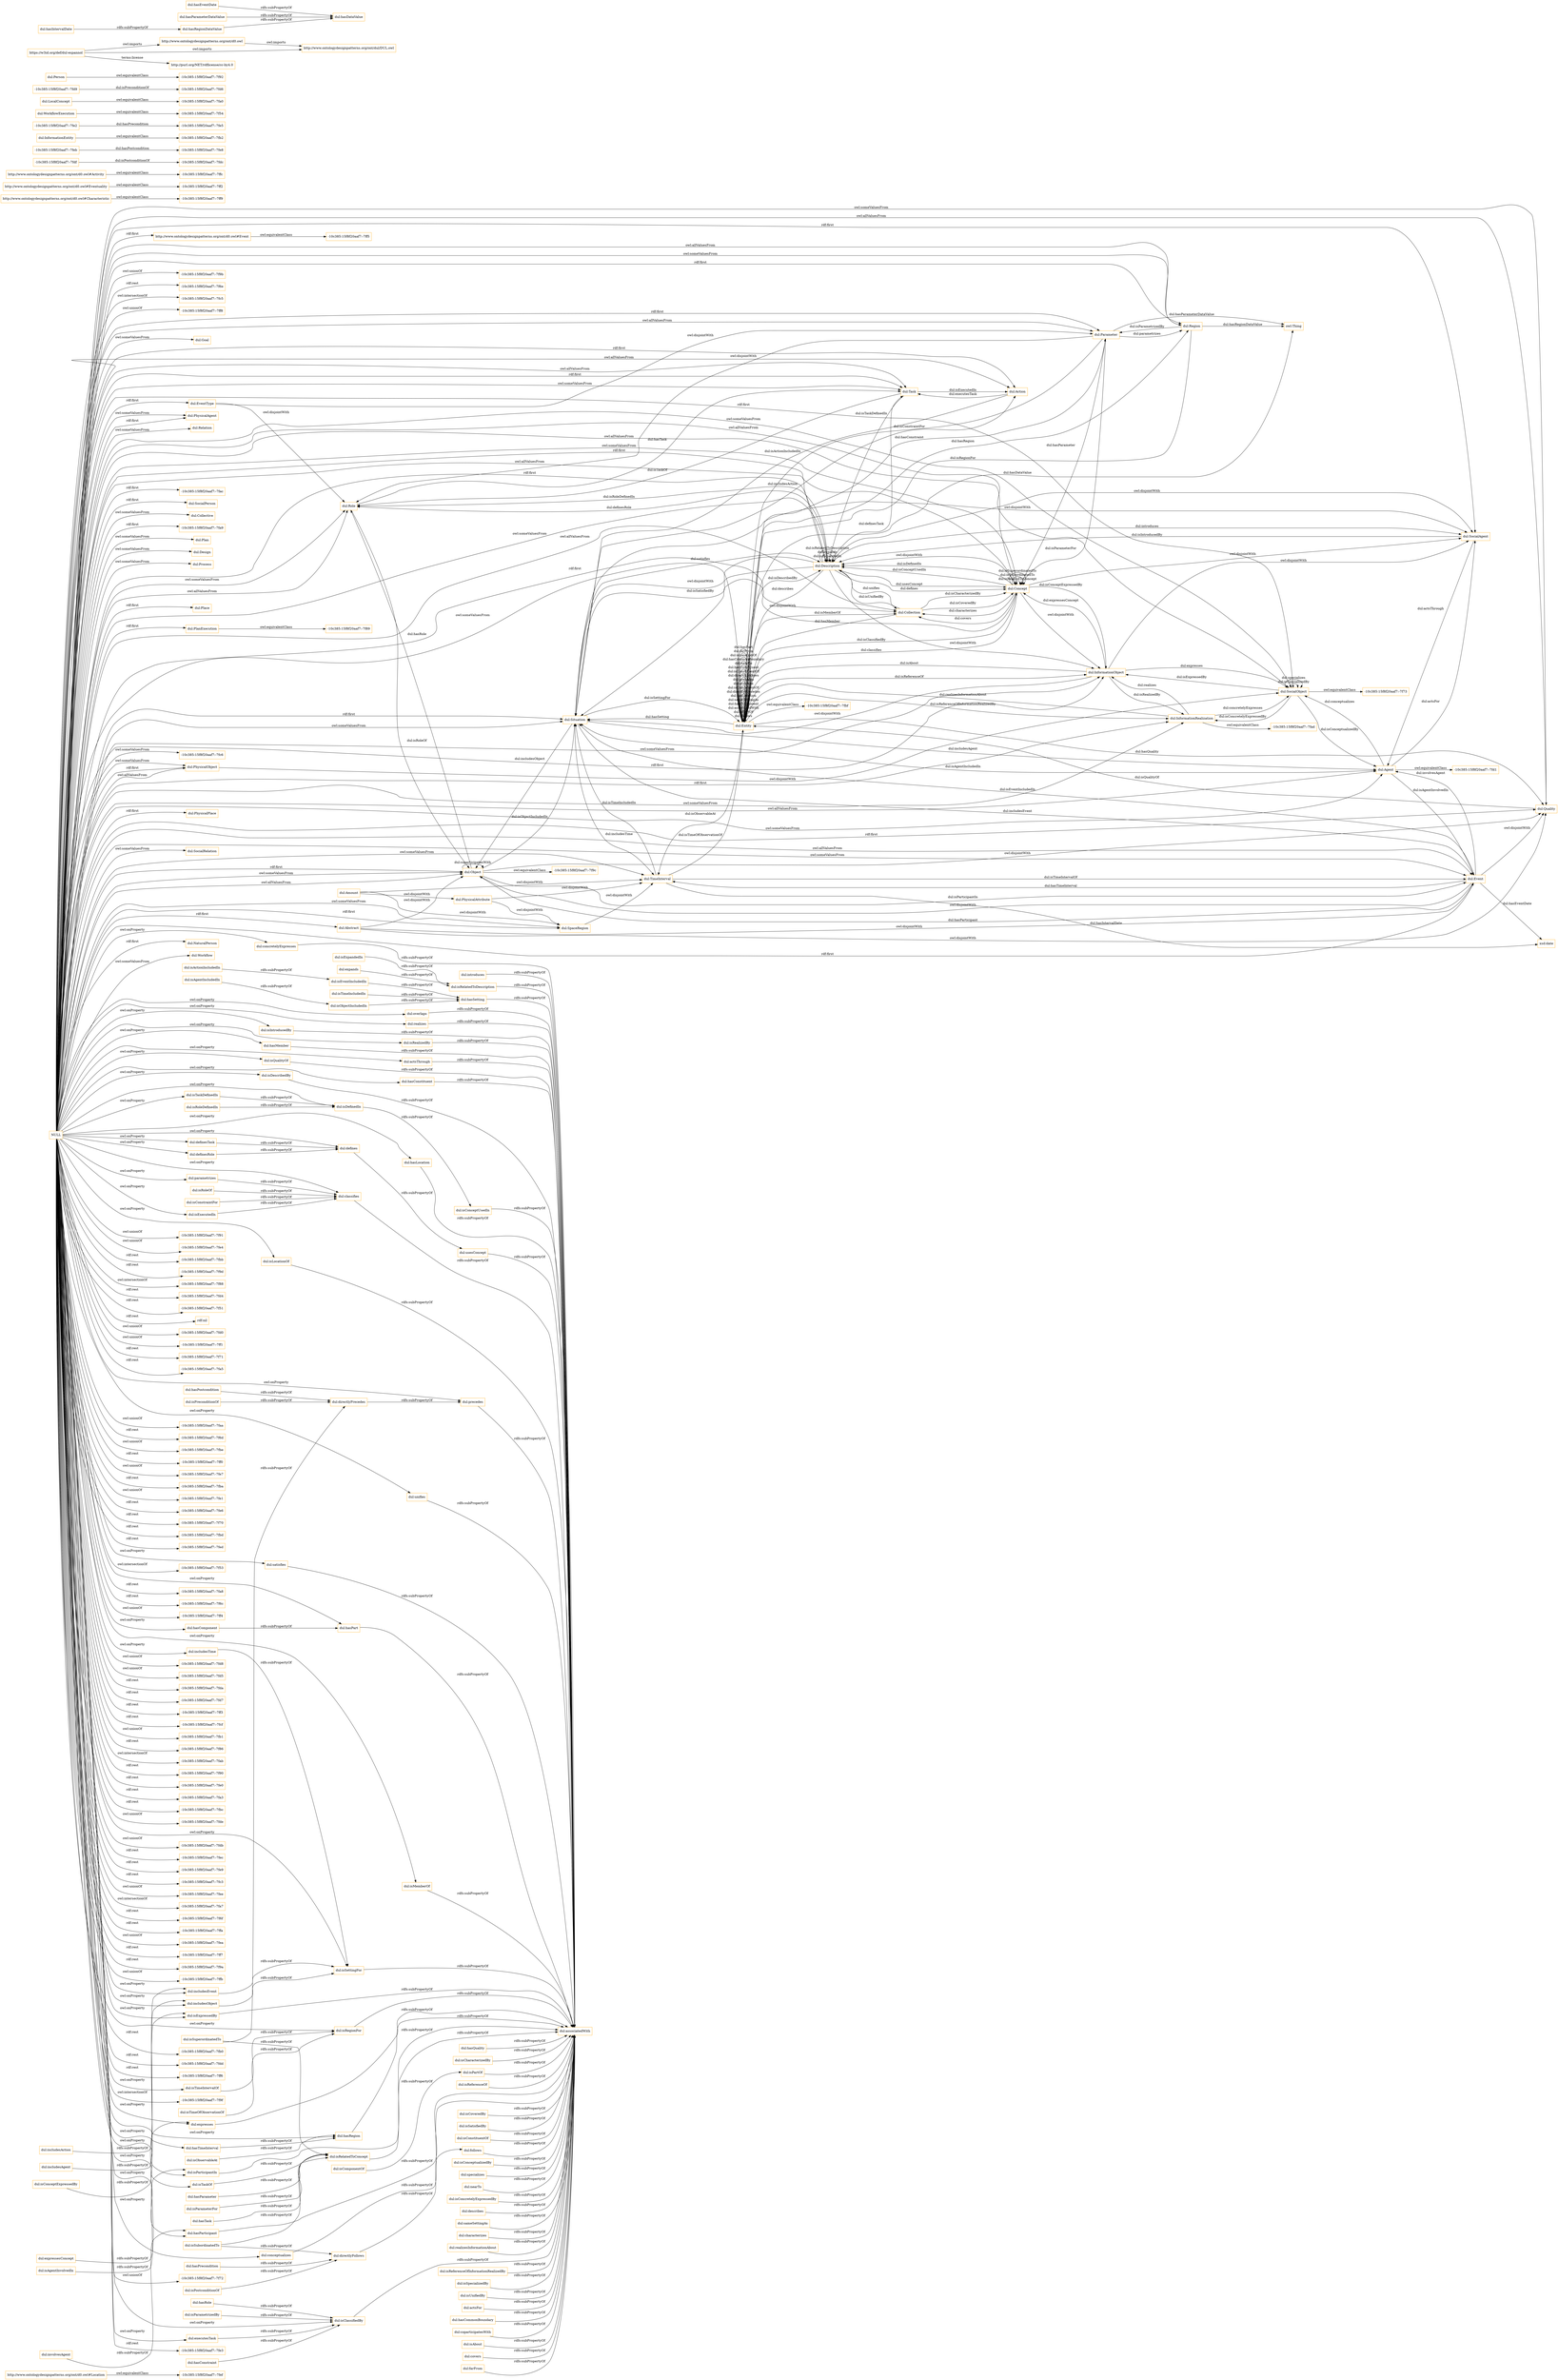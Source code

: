 digraph ar2dtool_diagram { 
rankdir=LR;
size="1501"
node [shape = rectangle, color="orange"]; "http://www.ontologydesignpatterns.org/ont/d0.owl#Location" "-10c385:15f8f20aaf7:-7ff5" "-10c385:15f8f20aaf7:-7ff9" "-10c385:15f8f20aaf7:-7ff2" "-10c385:15f8f20aaf7:-7ffc" "http://www.ontologydesignpatterns.org/ont/d0.owl#Activity" "http://www.ontologydesignpatterns.org/ont/d0.owl#Eventuality" "http://www.ontologydesignpatterns.org/ont/d0.owl#Characteristic" "http://www.ontologydesignpatterns.org/ont/d0.owl#Event" "-10c385:15f8f20aaf7:-7fef" "dul:Goal" "-10c385:15f8f20aaf7:-7fdf" "dul:EventType" "dul:Object" "-10c385:15f8f20aaf7:-7f89" "dul:Description" "dul:PhysicalAgent" "dul:Relation" "dul:Role" "dul:Entity" "-10c385:15f8f20aaf7:-7fdc" "dul:Situation" "-10c385:15f8f20aaf7:-7f73" "-10c385:15f8f20aaf7:-7feb" "-10c385:15f8f20aaf7:-7fb2" "dul:Abstract" "-10c385:15f8f20aaf7:-7fac" "dul:SocialPerson" "dul:Collective" "-10c385:15f8f20aaf7:-7fe2" "dul:Amount" "-10c385:15f8f20aaf7:-7fa9" "-10c385:15f8f20aaf7:-7fbf" "dul:Plan" "-10c385:15f8f20aaf7:-7f54" "-10c385:15f8f20aaf7:-7fa0" "dul:Design" "-10c385:15f8f20aaf7:-7fe8" "-10c385:15f8f20aaf7:-7fd9" "dul:Process" "dul:Task" "dul:Place" "dul:Quality" "dul:Action" "dul:SocialAgent" "dul:PlanExecution" "-10c385:15f8f20aaf7:-7fad" "dul:Agent" "-10c385:15f8f20aaf7:-7fc6" "dul:Parameter" "dul:WorkflowExecution" "dul:SocialObject" "dul:PhysicalPlace" "dul:Concept" "dul:SocialRelation" "dul:Event" "dul:TimeInterval" "dul:Person" "dul:SpaceRegion" "dul:PhysicalObject" "-10c385:15f8f20aaf7:-7fe5" "-10c385:15f8f20aaf7:-7f92" "owl:Thing" "dul:InformationRealization" "dul:PhysicalAttribute" "dul:NaturalPerson" "-10c385:15f8f20aaf7:-7fd6" "dul:Workflow" "dul:InformationObject" "dul:Collection" "dul:Region" "dul:InformationEntity" "-10c385:15f8f20aaf7:-7fd1" "dul:LocalConcept" "-10c385:15f8f20aaf7:-7f9c" ; /*classes style*/
	"dul:isRelatedToConcept" -> "dul:associatedWith" [ label = "rdfs:subPropertyOf" ];
	"dul:concretelyExpresses" -> "dul:associatedWith" [ label = "rdfs:subPropertyOf" ];
	"dul:hasRegion" -> "dul:associatedWith" [ label = "rdfs:subPropertyOf" ];
	"dul:includesEvent" -> "dul:isSettingFor" [ label = "rdfs:subPropertyOf" ];
	"dul:overlaps" -> "dul:associatedWith" [ label = "rdfs:subPropertyOf" ];
	"dul:isConstraintFor" -> "dul:classifies" [ label = "rdfs:subPropertyOf" ];
	"dul:isRegionFor" -> "dul:associatedWith" [ label = "rdfs:subPropertyOf" ];
	"dul:isCoveredBy" -> "dul:associatedWith" [ label = "rdfs:subPropertyOf" ];
	"dul:PhysicalAttribute" -> "dul:TimeInterval" [ label = "owl:disjointWith" ];
	"dul:PhysicalAttribute" -> "dul:SpaceRegion" [ label = "owl:disjointWith" ];
	"dul:hasConstraint" -> "dul:isClassifiedBy" [ label = "rdfs:subPropertyOf" ];
	"dul:isSettingFor" -> "dul:associatedWith" [ label = "rdfs:subPropertyOf" ];
	"dul:isSatisfiedBy" -> "dul:associatedWith" [ label = "rdfs:subPropertyOf" ];
	"dul:isIntroducedBy" -> "dul:associatedWith" [ label = "rdfs:subPropertyOf" ];
	"dul:Description" -> "dul:SocialAgent" [ label = "owl:disjointWith" ];
	"dul:Description" -> "dul:Situation" [ label = "owl:disjointWith" ];
	"dul:Description" -> "dul:InformationObject" [ label = "owl:disjointWith" ];
	"dul:Concept" -> "dul:InformationObject" [ label = "owl:disjointWith" ];
	"dul:Concept" -> "dul:Description" [ label = "owl:disjointWith" ];
	"dul:Concept" -> "dul:Situation" [ label = "owl:disjointWith" ];
	"dul:Concept" -> "dul:SocialAgent" [ label = "owl:disjointWith" ];
	"dul:Object" -> "dul:Quality" [ label = "owl:disjointWith" ];
	"dul:Object" -> "-10c385:15f8f20aaf7:-7f9c" [ label = "owl:equivalentClass" ];
	"dul:isConceptExpressedBy" -> "dul:isExpressedBy" [ label = "rdfs:subPropertyOf" ];
	"dul:isParameterFor" -> "dul:isRelatedToConcept" [ label = "rdfs:subPropertyOf" ];
	"dul:isRealizedBy" -> "dul:associatedWith" [ label = "rdfs:subPropertyOf" ];
	"dul:isRoleOf" -> "dul:classifies" [ label = "rdfs:subPropertyOf" ];
	"http://www.ontologydesignpatterns.org/ont/d0.owl" -> "http://www.ontologydesignpatterns.org/ont/dul/DUL.owl" [ label = "owl:imports" ];
	"dul:hasMember" -> "dul:associatedWith" [ label = "rdfs:subPropertyOf" ];
	"dul:expresses" -> "dul:associatedWith" [ label = "rdfs:subPropertyOf" ];
	"dul:includesAction" -> "dul:includesEvent" [ label = "rdfs:subPropertyOf" ];
	"dul:isRoleDefinedIn" -> "dul:isDefinedIn" [ label = "rdfs:subPropertyOf" ];
	"dul:isActionIncludedIn" -> "dul:isEventIncludedIn" [ label = "rdfs:subPropertyOf" ];
	"dul:InformationObject" -> "dul:SocialAgent" [ label = "owl:disjointWith" ];
	"dul:InformationObject" -> "dul:Situation" [ label = "owl:disjointWith" ];
	"dul:hasPostcondition" -> "dul:directlyPrecedes" [ label = "rdfs:subPropertyOf" ];
	"dul:WorkflowExecution" -> "-10c385:15f8f20aaf7:-7f54" [ label = "owl:equivalentClass" ];
	"dul:isConstituentOf" -> "dul:associatedWith" [ label = "rdfs:subPropertyOf" ];
	"dul:SocialObject" -> "-10c385:15f8f20aaf7:-7f73" [ label = "owl:equivalentClass" ];
	"dul:actsThrough" -> "dul:associatedWith" [ label = "rdfs:subPropertyOf" ];
	"http://www.ontologydesignpatterns.org/ont/d0.owl#Event" -> "-10c385:15f8f20aaf7:-7ff5" [ label = "owl:equivalentClass" ];
	"dul:isEventIncludedIn" -> "dul:hasSetting" [ label = "rdfs:subPropertyOf" ];
	"dul:Parameter" -> "dul:Role" [ label = "owl:disjointWith" ];
	"dul:InformationRealization" -> "-10c385:15f8f20aaf7:-7fad" [ label = "owl:equivalentClass" ];
	"dul:isConceptualizedBy" -> "dul:associatedWith" [ label = "rdfs:subPropertyOf" ];
	"dul:precedes" -> "dul:associatedWith" [ label = "rdfs:subPropertyOf" ];
	"dul:isPreconditionOf" -> "dul:directlyPrecedes" [ label = "rdfs:subPropertyOf" ];
	"dul:specializes" -> "dul:associatedWith" [ label = "rdfs:subPropertyOf" ];
	"dul:isDefinedIn" -> "dul:isConceptUsedIn" [ label = "rdfs:subPropertyOf" ];
	"dul:nearTo" -> "dul:associatedWith" [ label = "rdfs:subPropertyOf" ];
	"dul:Event" -> "dul:Quality" [ label = "owl:disjointWith" ];
	"dul:Event" -> "dul:Object" [ label = "owl:disjointWith" ];
	"dul:hasRole" -> "dul:isClassifiedBy" [ label = "rdfs:subPropertyOf" ];
	"dul:isExpressedBy" -> "dul:associatedWith" [ label = "rdfs:subPropertyOf" ];
	"dul:PhysicalObject" -> "dul:SocialObject" [ label = "owl:disjointWith" ];
	"dul:isConcretelyExpressedBy" -> "dul:associatedWith" [ label = "rdfs:subPropertyOf" ];
	"dul:describes" -> "dul:associatedWith" [ label = "rdfs:subPropertyOf" ];
	"dul:isQualityOf" -> "dul:associatedWith" [ label = "rdfs:subPropertyOf" ];
	"dul:sameSettingAs" -> "dul:associatedWith" [ label = "rdfs:subPropertyOf" ];
	"dul:hasConstituent" -> "dul:associatedWith" [ label = "rdfs:subPropertyOf" ];
	"dul:Situation" -> "dul:SocialAgent" [ label = "owl:disjointWith" ];
	"dul:characterizes" -> "dul:associatedWith" [ label = "rdfs:subPropertyOf" ];
	"dul:EventType" -> "dul:Role" [ label = "owl:disjointWith" ];
	"dul:EventType" -> "dul:Parameter" [ label = "owl:disjointWith" ];
	"dul:hasTask" -> "dul:isRelatedToConcept" [ label = "rdfs:subPropertyOf" ];
	"dul:directlyPrecedes" -> "dul:precedes" [ label = "rdfs:subPropertyOf" ];
	"dul:isTaskOf" -> "dul:isRelatedToConcept" [ label = "rdfs:subPropertyOf" ];
	"dul:isDescribedBy" -> "dul:associatedWith" [ label = "rdfs:subPropertyOf" ];
	"http://www.ontologydesignpatterns.org/ont/d0.owl#Eventuality" -> "-10c385:15f8f20aaf7:-7ff2" [ label = "owl:equivalentClass" ];
	"dul:isParticipantIn" -> "dul:associatedWith" [ label = "rdfs:subPropertyOf" ];
	"http://www.ontologydesignpatterns.org/ont/d0.owl#Characteristic" -> "-10c385:15f8f20aaf7:-7ff9" [ label = "owl:equivalentClass" ];
	"dul:realizesInformationAbout" -> "dul:associatedWith" [ label = "rdfs:subPropertyOf" ];
	"dul:isSuperordinatedTo" -> "dul:isRelatedToConcept" [ label = "rdfs:subPropertyOf" ];
	"dul:isSuperordinatedTo" -> "dul:directlyPrecedes" [ label = "rdfs:subPropertyOf" ];
	"dul:isRelatedToDescription" -> "dul:associatedWith" [ label = "rdfs:subPropertyOf" ];
	"dul:Person" -> "-10c385:15f8f20aaf7:-7f92" [ label = "owl:equivalentClass" ];
	"dul:isReferenceOfInformationRealizedBy" -> "dul:associatedWith" [ label = "rdfs:subPropertyOf" ];
	"dul:isSpecializedBy" -> "dul:associatedWith" [ label = "rdfs:subPropertyOf" ];
	"dul:isUnifiedBy" -> "dul:associatedWith" [ label = "rdfs:subPropertyOf" ];
	"dul:hasSetting" -> "dul:associatedWith" [ label = "rdfs:subPropertyOf" ];
	"dul:involvesAgent" -> "dul:hasParticipant" [ label = "rdfs:subPropertyOf" ];
	"dul:isTimeIncludedIn" -> "dul:hasSetting" [ label = "rdfs:subPropertyOf" ];
	"dul:isPostconditionOf" -> "dul:directlyFollows" [ label = "rdfs:subPropertyOf" ];
	"dul:PlanExecution" -> "-10c385:15f8f20aaf7:-7f89" [ label = "owl:equivalentClass" ];
	"NULL" -> "dul:Parameter" [ label = "owl:allValuesFrom" ];
	"NULL" -> "-10c385:15f8f20aaf7:-7f91" [ label = "owl:unionOf" ];
	"NULL" -> "-10c385:15f8f20aaf7:-7fe4" [ label = "owl:unionOf" ];
	"NULL" -> "-10c385:15f8f20aaf7:-7fbb" [ label = "rdf:rest" ];
	"NULL" -> "-10c385:15f8f20aaf7:-7f9d" [ label = "rdf:rest" ];
	"NULL" -> "-10c385:15f8f20aaf7:-7f88" [ label = "owl:intersectionOf" ];
	"NULL" -> "dul:Situation" [ label = "owl:someValuesFrom" ];
	"NULL" -> "-10c385:15f8f20aaf7:-7fd4" [ label = "rdf:rest" ];
	"NULL" -> "-10c385:15f8f20aaf7:-7fac" [ label = "rdf:first" ];
	"NULL" -> "-10c385:15f8f20aaf7:-7f51" [ label = "rdf:rest" ];
	"NULL" -> "dul:Parameter" [ label = "rdf:first" ];
	"NULL" -> "rdf:nil" [ label = "rdf:rest" ];
	"NULL" -> "dul:InformationObject" [ label = "rdf:first" ];
	"NULL" -> "-10c385:15f8f20aaf7:-7fd0" [ label = "owl:unionOf" ];
	"NULL" -> "dul:concretelyExpresses" [ label = "owl:onProperty" ];
	"NULL" -> "dul:PhysicalObject" [ label = "owl:allValuesFrom" ];
	"NULL" -> "dul:isTaskOf" [ label = "owl:onProperty" ];
	"NULL" -> "dul:Task" [ label = "owl:allValuesFrom" ];
	"NULL" -> "-10c385:15f8f20aaf7:-7ff1" [ label = "owl:unionOf" ];
	"NULL" -> "-10c385:15f8f20aaf7:-7fa9" [ label = "rdf:first" ];
	"NULL" -> "dul:Region" [ label = "owl:allValuesFrom" ];
	"NULL" -> "dul:isParticipantIn" [ label = "owl:onProperty" ];
	"NULL" -> "dul:PlanExecution" [ label = "rdf:first" ];
	"NULL" -> "-10c385:15f8f20aaf7:-7f71" [ label = "rdf:rest" ];
	"NULL" -> "-10c385:15f8f20aaf7:-7fc6" [ label = "owl:someValuesFrom" ];
	"NULL" -> "dul:Agent" [ label = "owl:someValuesFrom" ];
	"NULL" -> "-10c385:15f8f20aaf7:-7fa5" [ label = "rdf:rest" ];
	"NULL" -> "dul:isTaskDefinedIn" [ label = "owl:onProperty" ];
	"NULL" -> "dul:definesRole" [ label = "owl:onProperty" ];
	"NULL" -> "dul:overlaps" [ label = "owl:onProperty" ];
	"NULL" -> "dul:PhysicalAgent" [ label = "rdf:first" ];
	"NULL" -> "dul:hasLocation" [ label = "owl:onProperty" ];
	"NULL" -> "dul:Plan" [ label = "owl:someValuesFrom" ];
	"NULL" -> "dul:Workflow" [ label = "owl:someValuesFrom" ];
	"NULL" -> "-10c385:15f8f20aaf7:-7faa" [ label = "owl:unionOf" ];
	"NULL" -> "dul:Collection" [ label = "owl:allValuesFrom" ];
	"NULL" -> "-10c385:15f8f20aaf7:-7f6d" [ label = "rdf:rest" ];
	"NULL" -> "dul:definesTask" [ label = "owl:onProperty" ];
	"NULL" -> "-10c385:15f8f20aaf7:-7fbe" [ label = "owl:unionOf" ];
	"NULL" -> "-10c385:15f8f20aaf7:-7ff0" [ label = "rdf:rest" ];
	"NULL" -> "dul:Collective" [ label = "owl:someValuesFrom" ];
	"NULL" -> "dul:parametrizes" [ label = "owl:onProperty" ];
	"NULL" -> "dul:isLocationOf" [ label = "owl:onProperty" ];
	"NULL" -> "dul:Place" [ label = "rdf:first" ];
	"NULL" -> "dul:Situation" [ label = "rdf:first" ];
	"NULL" -> "dul:SocialObject" [ label = "owl:allValuesFrom" ];
	"NULL" -> "-10c385:15f8f20aaf7:-7fe7" [ label = "owl:unionOf" ];
	"NULL" -> "dul:NaturalPerson" [ label = "rdf:first" ];
	"NULL" -> "-10c385:15f8f20aaf7:-7fba" [ label = "rdf:rest" ];
	"NULL" -> "dul:isExpressedBy" [ label = "owl:onProperty" ];
	"NULL" -> "dul:SocialObject" [ label = "rdf:first" ];
	"NULL" -> "dul:Event" [ label = "rdf:first" ];
	"NULL" -> "dul:Quality" [ label = "owl:someValuesFrom" ];
	"NULL" -> "-10c385:15f8f20aaf7:-7fe1" [ label = "owl:unionOf" ];
	"NULL" -> "dul:Relation" [ label = "owl:someValuesFrom" ];
	"NULL" -> "dul:Role" [ label = "owl:allValuesFrom" ];
	"NULL" -> "dul:Action" [ label = "owl:allValuesFrom" ];
	"NULL" -> "dul:InformationRealization" [ label = "rdf:first" ];
	"NULL" -> "dul:Description" [ label = "owl:someValuesFrom" ];
	"NULL" -> "-10c385:15f8f20aaf7:-7fe6" [ label = "rdf:rest" ];
	"NULL" -> "dul:SocialObject" [ label = "owl:someValuesFrom" ];
	"NULL" -> "-10c385:15f8f20aaf7:-7f70" [ label = "rdf:rest" ];
	"NULL" -> "-10c385:15f8f20aaf7:-7fbd" [ label = "rdf:rest" ];
	"NULL" -> "-10c385:15f8f20aaf7:-7fed" [ label = "rdf:rest" ];
	"NULL" -> "-10c385:15f8f20aaf7:-7f53" [ label = "owl:intersectionOf" ];
	"NULL" -> "dul:SocialRelation" [ label = "owl:someValuesFrom" ];
	"NULL" -> "dul:executesTask" [ label = "owl:onProperty" ];
	"NULL" -> "dul:includesObject" [ label = "owl:onProperty" ];
	"NULL" -> "-10c385:15f8f20aaf7:-7fa8" [ label = "rdf:rest" ];
	"NULL" -> "dul:Abstract" [ label = "rdf:first" ];
	"NULL" -> "-10c385:15f8f20aaf7:-7f6c" [ label = "rdf:rest" ];
	"NULL" -> "dul:Object" [ label = "owl:allValuesFrom" ];
	"NULL" -> "-10c385:15f8f20aaf7:-7ff4" [ label = "owl:unionOf" ];
	"NULL" -> "dul:hasComponent" [ label = "owl:onProperty" ];
	"NULL" -> "dul:unifies" [ label = "owl:onProperty" ];
	"NULL" -> "dul:defines" [ label = "owl:onProperty" ];
	"NULL" -> "dul:Task" [ label = "rdf:first" ];
	"NULL" -> "-10c385:15f8f20aaf7:-7fd8" [ label = "owl:unionOf" ];
	"NULL" -> "dul:Quality" [ label = "owl:allValuesFrom" ];
	"NULL" -> "-10c385:15f8f20aaf7:-7fd5" [ label = "owl:unionOf" ];
	"NULL" -> "-10c385:15f8f20aaf7:-7fda" [ label = "rdf:rest" ];
	"NULL" -> "-10c385:15f8f20aaf7:-7fd7" [ label = "rdf:rest" ];
	"NULL" -> "dul:isDescribedBy" [ label = "owl:onProperty" ];
	"NULL" -> "-10c385:15f8f20aaf7:-7ff3" [ label = "rdf:rest" ];
	"NULL" -> "-10c385:15f8f20aaf7:-7fcf" [ label = "rdf:rest" ];
	"NULL" -> "dul:hasRegion" [ label = "owl:onProperty" ];
	"NULL" -> "dul:TimeInterval" [ label = "owl:someValuesFrom" ];
	"NULL" -> "-10c385:15f8f20aaf7:-7fb1" [ label = "owl:unionOf" ];
	"NULL" -> "dul:expresses" [ label = "owl:onProperty" ];
	"NULL" -> "-10c385:15f8f20aaf7:-7f86" [ label = "rdf:rest" ];
	"NULL" -> "-10c385:15f8f20aaf7:-7fab" [ label = "owl:intersectionOf" ];
	"NULL" -> "dul:Description" [ label = "owl:allValuesFrom" ];
	"NULL" -> "dul:Design" [ label = "owl:someValuesFrom" ];
	"NULL" -> "dul:satisfies" [ label = "owl:onProperty" ];
	"NULL" -> "dul:Concept" [ label = "rdf:first" ];
	"NULL" -> "dul:SocialPerson" [ label = "rdf:first" ];
	"NULL" -> "dul:PhysicalAgent" [ label = "owl:someValuesFrom" ];
	"NULL" -> "dul:Quality" [ label = "rdf:first" ];
	"NULL" -> "dul:hasConstituent" [ label = "owl:onProperty" ];
	"NULL" -> "-10c385:15f8f20aaf7:-7f90" [ label = "rdf:rest" ];
	"NULL" -> "dul:Concept" [ label = "owl:allValuesFrom" ];
	"NULL" -> "-10c385:15f8f20aaf7:-7fe0" [ label = "rdf:rest" ];
	"NULL" -> "-10c385:15f8f20aaf7:-7fa3" [ label = "rdf:rest" ];
	"NULL" -> "dul:hasParticipant" [ label = "owl:onProperty" ];
	"NULL" -> "dul:includesEvent" [ label = "owl:onProperty" ];
	"NULL" -> "-10c385:15f8f20aaf7:-7fbc" [ label = "rdf:rest" ];
	"NULL" -> "-10c385:15f8f20aaf7:-7fde" [ label = "owl:unionOf" ];
	"NULL" -> "-10c385:15f8f20aaf7:-7fdb" [ label = "owl:unionOf" ];
	"NULL" -> "-10c385:15f8f20aaf7:-7fec" [ label = "rdf:rest" ];
	"NULL" -> "dul:includesTime" [ label = "owl:onProperty" ];
	"NULL" -> "-10c385:15f8f20aaf7:-7fe9" [ label = "rdf:rest" ];
	"NULL" -> "dul:Object" [ label = "rdf:first" ];
	"NULL" -> "-10c385:15f8f20aaf7:-7fc3" [ label = "rdf:rest" ];
	"NULL" -> "-10c385:15f8f20aaf7:-7fee" [ label = "owl:unionOf" ];
	"NULL" -> "-10c385:15f8f20aaf7:-7fa7" [ label = "owl:intersectionOf" ];
	"NULL" -> "dul:isMemberOf" [ label = "owl:onProperty" ];
	"NULL" -> "dul:isQualityOf" [ label = "owl:onProperty" ];
	"NULL" -> "dul:Task" [ label = "owl:someValuesFrom" ];
	"NULL" -> "-10c385:15f8f20aaf7:-7f6f" [ label = "rdf:rest" ];
	"NULL" -> "dul:InformationObject" [ label = "owl:someValuesFrom" ];
	"NULL" -> "dul:Action" [ label = "rdf:first" ];
	"NULL" -> "dul:Region" [ label = "owl:someValuesFrom" ];
	"NULL" -> "dul:isDefinedIn" [ label = "owl:onProperty" ];
	"NULL" -> "-10c385:15f8f20aaf7:-7ffa" [ label = "rdf:rest" ];
	"NULL" -> "-10c385:15f8f20aaf7:-7fea" [ label = "owl:unionOf" ];
	"NULL" -> "-10c385:15f8f20aaf7:-7ff7" [ label = "rdf:rest" ];
	"NULL" -> "dul:isTimeIntervalOf" [ label = "owl:onProperty" ];
	"NULL" -> "-10c385:15f8f20aaf7:-7f9a" [ label = "rdf:rest" ];
	"NULL" -> "http://www.ontologydesignpatterns.org/ont/d0.owl#Event" [ label = "rdf:first" ];
	"NULL" -> "dul:Region" [ label = "rdf:first" ];
	"NULL" -> "-10c385:15f8f20aaf7:-7ffb" [ label = "owl:unionOf" ];
	"NULL" -> "-10c385:15f8f20aaf7:-7fb0" [ label = "rdf:rest" ];
	"NULL" -> "dul:PhysicalObject" [ label = "owl:someValuesFrom" ];
	"NULL" -> "dul:Object" [ label = "owl:someValuesFrom" ];
	"NULL" -> "-10c385:15f8f20aaf7:-7fdd" [ label = "rdf:rest" ];
	"NULL" -> "dul:actsThrough" [ label = "owl:onProperty" ];
	"NULL" -> "dul:PhysicalPlace" [ label = "rdf:first" ];
	"NULL" -> "-10c385:15f8f20aaf7:-7ff6" [ label = "rdf:rest" ];
	"NULL" -> "dul:isRegionFor" [ label = "owl:onProperty" ];
	"NULL" -> "dul:conceptualizes" [ label = "owl:onProperty" ];
	"NULL" -> "dul:EventType" [ label = "rdf:first" ];
	"NULL" -> "dul:hasTimeInterval" [ label = "owl:onProperty" ];
	"NULL" -> "dul:InformationRealization" [ label = "owl:someValuesFrom" ];
	"NULL" -> "dul:SpaceRegion" [ label = "rdf:first" ];
	"NULL" -> "-10c385:15f8f20aaf7:-7f9f" [ label = "owl:intersectionOf" ];
	"NULL" -> "dul:hasPart" [ label = "owl:onProperty" ];
	"NULL" -> "dul:classifies" [ label = "owl:onProperty" ];
	"NULL" -> "dul:isRealizedBy" [ label = "owl:onProperty" ];
	"NULL" -> "dul:Agent" [ label = "owl:allValuesFrom" ];
	"NULL" -> "dul:Event" [ label = "owl:allValuesFrom" ];
	"NULL" -> "dul:Goal" [ label = "owl:someValuesFrom" ];
	"NULL" -> "dul:precedes" [ label = "owl:onProperty" ];
	"NULL" -> "dul:Collection" [ label = "rdf:first" ];
	"NULL" -> "-10c385:15f8f20aaf7:-7f72" [ label = "owl:unionOf" ];
	"NULL" -> "dul:Role" [ label = "owl:someValuesFrom" ];
	"NULL" -> "dul:isClassifiedBy" [ label = "owl:onProperty" ];
	"NULL" -> "dul:SocialAgent" [ label = "rdf:first" ];
	"NULL" -> "-10c385:15f8f20aaf7:-7fe3" [ label = "rdf:rest" ];
	"NULL" -> "dul:hasMember" [ label = "owl:onProperty" ];
	"NULL" -> "dul:isIntroducedBy" [ label = "owl:onProperty" ];
	"NULL" -> "dul:isExecutedIn" [ label = "owl:onProperty" ];
	"NULL" -> "dul:PhysicalObject" [ label = "rdf:first" ];
	"NULL" -> "dul:Event" [ label = "owl:someValuesFrom" ];
	"NULL" -> "dul:Process" [ label = "owl:someValuesFrom" ];
	"NULL" -> "-10c385:15f8f20aaf7:-7f9b" [ label = "owl:unionOf" ];
	"NULL" -> "dul:Entity" [ label = "owl:someValuesFrom" ];
	"NULL" -> "dul:SpaceRegion" [ label = "owl:someValuesFrom" ];
	"NULL" -> "-10c385:15f8f20aaf7:-7f6e" [ label = "rdf:rest" ];
	"NULL" -> "dul:Description" [ label = "rdf:first" ];
	"NULL" -> "-10c385:15f8f20aaf7:-7fc5" [ label = "owl:intersectionOf" ];
	"NULL" -> "dul:isSettingFor" [ label = "owl:onProperty" ];
	"NULL" -> "-10c385:15f8f20aaf7:-7ff8" [ label = "owl:unionOf" ];
	"NULL" -> "dul:Concept" [ label = "owl:someValuesFrom" ];
	"NULL" -> "dul:realizes" [ label = "owl:onProperty" ];
	"dul:includesObject" -> "dul:isSettingFor" [ label = "rdfs:subPropertyOf" ];
	"dul:expressesConcept" -> "dul:expresses" [ label = "rdfs:subPropertyOf" ];
	"dul:executesTask" -> "dul:isClassifiedBy" [ label = "rdfs:subPropertyOf" ];
	"dul:LocalConcept" -> "-10c385:15f8f20aaf7:-7fa0" [ label = "owl:equivalentClass" ];
	"dul:isAgentIncludedIn" -> "dul:isObjectIncludedIn" [ label = "rdfs:subPropertyOf" ];
	"dul:expands" -> "dul:isRelatedToDescription" [ label = "rdfs:subPropertyOf" ];
	"dul:includesAgent" -> "dul:includesObject" [ label = "rdfs:subPropertyOf" ];
	"dul:classifies" -> "dul:associatedWith" [ label = "rdfs:subPropertyOf" ];
	"dul:actsFor" -> "dul:associatedWith" [ label = "rdfs:subPropertyOf" ];
	"http://www.ontologydesignpatterns.org/ont/d0.owl#Activity" -> "-10c385:15f8f20aaf7:-7ffc" [ label = "owl:equivalentClass" ];
	"dul:isObjectIncludedIn" -> "dul:hasSetting" [ label = "rdfs:subPropertyOf" ];
	"dul:hasPrecondition" -> "dul:directlyFollows" [ label = "rdfs:subPropertyOf" ];
	"dul:Entity" -> "-10c385:15f8f20aaf7:-7fbf" [ label = "owl:equivalentClass" ];
	"dul:isMemberOf" -> "dul:associatedWith" [ label = "rdfs:subPropertyOf" ];
	"dul:hasCommonBoundary" -> "dul:associatedWith" [ label = "rdfs:subPropertyOf" ];
	"dul:realizes" -> "dul:associatedWith" [ label = "rdfs:subPropertyOf" ];
	"dul:directlyFollows" -> "dul:follows" [ label = "rdfs:subPropertyOf" ];
	"dul:isExecutedIn" -> "dul:classifies" [ label = "rdfs:subPropertyOf" ];
	"dul:follows" -> "dul:associatedWith" [ label = "rdfs:subPropertyOf" ];
	"dul:hasRegionDataValue" -> "dul:hasDataValue" [ label = "rdfs:subPropertyOf" ];
	"dul:coparticipatesWith" -> "dul:associatedWith" [ label = "rdfs:subPropertyOf" ];
	"dul:isAbout" -> "dul:associatedWith" [ label = "rdfs:subPropertyOf" ];
	"dul:hasLocation" -> "dul:associatedWith" [ label = "rdfs:subPropertyOf" ];
	"dul:conceptualizes" -> "dul:associatedWith" [ label = "rdfs:subPropertyOf" ];
	"dul:isTaskDefinedIn" -> "dul:isDefinedIn" [ label = "rdfs:subPropertyOf" ];
	"dul:defines" -> "dul:usesConcept" [ label = "rdfs:subPropertyOf" ];
	"dul:hasPart" -> "dul:associatedWith" [ label = "rdfs:subPropertyOf" ];
	"dul:isTimeIntervalOf" -> "dul:isRegionFor" [ label = "rdfs:subPropertyOf" ];
	"http://www.ontologydesignpatterns.org/ont/d0.owl#Location" -> "-10c385:15f8f20aaf7:-7fef" [ label = "owl:equivalentClass" ];
	"dul:hasParticipant" -> "dul:associatedWith" [ label = "rdfs:subPropertyOf" ];
	"dul:covers" -> "dul:associatedWith" [ label = "rdfs:subPropertyOf" ];
	"dul:hasIntervalDate" -> "dul:hasRegionDataValue" [ label = "rdfs:subPropertyOf" ];
	"dul:includesTime" -> "dul:isSettingFor" [ label = "rdfs:subPropertyOf" ];
	"dul:InformationEntity" -> "-10c385:15f8f20aaf7:-7fb2" [ label = "owl:equivalentClass" ];
	"dul:farFrom" -> "dul:associatedWith" [ label = "rdfs:subPropertyOf" ];
	"dul:hasComponent" -> "dul:hasPart" [ label = "rdfs:subPropertyOf" ];
	"dul:usesConcept" -> "dul:associatedWith" [ label = "rdfs:subPropertyOf" ];
	"dul:isLocationOf" -> "dul:associatedWith" [ label = "rdfs:subPropertyOf" ];
	"dul:hasEventDate" -> "dul:hasDataValue" [ label = "rdfs:subPropertyOf" ];
	"dul:hasTimeInterval" -> "dul:hasRegion" [ label = "rdfs:subPropertyOf" ];
	"dul:introduces" -> "dul:associatedWith" [ label = "rdfs:subPropertyOf" ];
	"dul:satisfies" -> "dul:associatedWith" [ label = "rdfs:subPropertyOf" ];
	"dul:Abstract" -> "dul:Quality" [ label = "owl:disjointWith" ];
	"dul:Abstract" -> "dul:Object" [ label = "owl:disjointWith" ];
	"dul:Abstract" -> "dul:Event" [ label = "owl:disjointWith" ];
	"dul:definesRole" -> "dul:defines" [ label = "rdfs:subPropertyOf" ];
	"dul:isAgentInvolvedIn" -> "dul:isParticipantIn" [ label = "rdfs:subPropertyOf" ];
	"dul:hasQuality" -> "dul:associatedWith" [ label = "rdfs:subPropertyOf" ];
	"dul:isCharacterizedBy" -> "dul:associatedWith" [ label = "rdfs:subPropertyOf" ];
	"dul:SpaceRegion" -> "dul:TimeInterval" [ label = "owl:disjointWith" ];
	"dul:isParametrizedBy" -> "dul:isClassifiedBy" [ label = "rdfs:subPropertyOf" ];
	"dul:isTimeOfObservationOf" -> "dul:isRegionFor" [ label = "rdfs:subPropertyOf" ];
	"dul:isConceptUsedIn" -> "dul:associatedWith" [ label = "rdfs:subPropertyOf" ];
	"dul:hasParameter" -> "dul:isRelatedToConcept" [ label = "rdfs:subPropertyOf" ];
	"dul:hasParameterDataValue" -> "dul:hasDataValue" [ label = "rdfs:subPropertyOf" ];
	"dul:definesTask" -> "dul:defines" [ label = "rdfs:subPropertyOf" ];
	"dul:isPartOf" -> "dul:associatedWith" [ label = "rdfs:subPropertyOf" ];
	"https://w3id.org/def/dul-espannol" -> "http://www.ontologydesignpatterns.org/ont/dul/DUL.owl" [ label = "owl:imports" ];
	"https://w3id.org/def/dul-espannol" -> "http://www.ontologydesignpatterns.org/ont/d0.owl" [ label = "owl:imports" ];
	"https://w3id.org/def/dul-espannol" -> "http://purl.org/NET/rdflicense/cc-by4.0" [ label = "terms:license" ];
	"dul:isReferenceOf" -> "dul:associatedWith" [ label = "rdfs:subPropertyOf" ];
	"dul:isSubordinatedTo" -> "dul:isRelatedToConcept" [ label = "rdfs:subPropertyOf" ];
	"dul:isSubordinatedTo" -> "dul:directlyFollows" [ label = "rdfs:subPropertyOf" ];
	"dul:isExpandedIn" -> "dul:isRelatedToDescription" [ label = "rdfs:subPropertyOf" ];
	"dul:isClassifiedBy" -> "dul:associatedWith" [ label = "rdfs:subPropertyOf" ];
	"dul:parametrizes" -> "dul:classifies" [ label = "rdfs:subPropertyOf" ];
	"dul:unifies" -> "dul:associatedWith" [ label = "rdfs:subPropertyOf" ];
	"dul:Agent" -> "-10c385:15f8f20aaf7:-7fd1" [ label = "owl:equivalentClass" ];
	"dul:isObservableAt" -> "dul:hasRegion" [ label = "rdfs:subPropertyOf" ];
	"dul:Amount" -> "dul:TimeInterval" [ label = "owl:disjointWith" ];
	"dul:Amount" -> "dul:SpaceRegion" [ label = "owl:disjointWith" ];
	"dul:Amount" -> "dul:PhysicalAttribute" [ label = "owl:disjointWith" ];
	"dul:isComponentOf" -> "dul:isPartOf" [ label = "rdfs:subPropertyOf" ];
	"-10c385:15f8f20aaf7:-7fe2" -> "-10c385:15f8f20aaf7:-7fe5" [ label = "dul:hasPrecondition" ];
	"dul:Description" -> "dul:Role" [ label = "dul:definesRole" ];
	"dul:Entity" -> "dul:Entity" [ label = "dul:follows" ];
	"dul:Action" -> "dul:Situation" [ label = "dul:isActionIncludedIn" ];
	"dul:TimeInterval" -> "xsd:date" [ label = "dul:hasIntervalDate" ];
	"dul:Entity" -> "dul:Entity" [ label = "dul:isPartOf" ];
	"dul:SocialObject" -> "dul:InformationRealization" [ label = "dul:isConcretelyExpressedBy" ];
	"dul:Entity" -> "dul:Quality" [ label = "dul:hasQuality" ];
	"dul:Event" -> "dul:Situation" [ label = "dul:isEventIncludedIn" ];
	"dul:Description" -> "dul:Task" [ label = "dul:definesTask" ];
	"dul:Entity" -> "dul:Entity" [ label = "dul:associatedWith" ];
	"dul:Parameter" -> "dul:Entity" [ label = "dul:isConstraintFor" ];
	"dul:Agent" -> "dul:Event" [ label = "dul:isAgentInvolvedIn" ];
	"dul:SocialObject" -> "dul:Agent" [ label = "dul:isConceptualizedBy" ];
	"dul:Role" -> "dul:Task" [ label = "dul:hasTask" ];
	"dul:Entity" -> "dul:Concept" [ label = "dul:isClassifiedBy" ];
	"dul:InformationObject" -> "dul:SocialObject" [ label = "dul:expresses" ];
	"dul:Entity" -> "dul:Entity" [ label = "dul:hasComponent" ];
	"dul:Object" -> "dul:Event" [ label = "dul:isParticipantIn" ];
	"dul:InformationObject" -> "dul:Concept" [ label = "dul:expressesConcept" ];
	"dul:Description" -> "dul:SocialAgent" [ label = "dul:introduces" ];
	"dul:Task" -> "dul:Description" [ label = "dul:isTaskDefinedIn" ];
	"dul:Agent" -> "dul:Situation" [ label = "dul:isAgentIncludedIn" ];
	"dul:Concept" -> "dul:Collection" [ label = "dul:characterizes" ];
	"dul:Concept" -> "dul:Concept" [ label = "dul:isRelatedToConcept" ];
	"dul:SocialObject" -> "dul:InformationObject" [ label = "dul:isExpressedBy" ];
	"dul:Concept" -> "dul:Description" [ label = "dul:isDefinedIn" ];
	"dul:Entity" -> "dul:Entity" [ label = "dul:sameSettingAs" ];
	"dul:Region" -> "owl:Thing" [ label = "dul:hasRegionDataValue" ];
	"dul:Concept" -> "dul:Entity" [ label = "dul:classifies" ];
	"dul:Concept" -> "dul:Concept" [ label = "dul:isSubordinatedTo" ];
	"dul:Entity" -> "dul:Collection" [ label = "dul:isMemberOf" ];
	"dul:Concept" -> "dul:Parameter" [ label = "dul:hasParameter" ];
	"dul:Concept" -> "dul:Collection" [ label = "dul:covers" ];
	"dul:TimeInterval" -> "dul:Event" [ label = "dul:isTimeIntervalOf" ];
	"dul:TimeInterval" -> "dul:Situation" [ label = "dul:isTimeIncludedIn" ];
	"dul:InformationRealization" -> "dul:Entity" [ label = "dul:realizesInformationAbout" ];
	"dul:Event" -> "xsd:date" [ label = "dul:hasEventDate" ];
	"dul:Entity" -> "dul:InformationRealization" [ label = "dul:isReferenceOfInformationRealizedBy" ];
	"dul:Collection" -> "dul:Description" [ label = "dul:isUnifiedBy" ];
	"dul:Entity" -> "dul:Entity" [ label = "dul:hasLocation" ];
	"dul:Entity" -> "dul:Entity" [ label = "dul:directlyPrecedes" ];
	"dul:Concept" -> "dul:Concept" [ label = "dul:isSuperordinatedTo" ];
	"dul:SocialAgent" -> "dul:Agent" [ label = "dul:actsThrough" ];
	"dul:Task" -> "dul:Role" [ label = "dul:isTaskOf" ];
	"dul:Description" -> "dul:Collection" [ label = "dul:unifies" ];
	"dul:InformationRealization" -> "dul:SocialObject" [ label = "dul:concretelyExpresses" ];
	"dul:Parameter" -> "dul:Concept" [ label = "dul:isParameterFor" ];
	"dul:Action" -> "dul:Task" [ label = "dul:executesTask" ];
	"dul:Entity" -> "dul:Entity" [ label = "dul:isComponentOf" ];
	"dul:Event" -> "dul:TimeInterval" [ label = "dul:hasTimeInterval" ];
	"dul:Object" -> "dul:Role" [ label = "dul:hasRole" ];
	"dul:Agent" -> "dul:SocialAgent" [ label = "dul:actsFor" ];
	"dul:Entity" -> "dul:Entity" [ label = "dul:overlaps" ];
	"dul:Description" -> "dul:Description" [ label = "dul:isExpandedIn" ];
	"dul:Agent" -> "dul:SocialObject" [ label = "dul:conceptualizes" ];
	"dul:Situation" -> "dul:Event" [ label = "dul:includesEvent" ];
	"dul:InformationObject" -> "dul:Entity" [ label = "dul:isAbout" ];
	"-10c385:15f8f20aaf7:-7feb" -> "-10c385:15f8f20aaf7:-7fe8" [ label = "dul:hasPostcondition" ];
	"dul:Entity" -> "dul:Entity" [ label = "dul:precedes" ];
	"dul:Entity" -> "dul:Parameter" [ label = "dul:hasConstraint" ];
	"dul:Event" -> "dul:Object" [ label = "dul:hasParticipant" ];
	"dul:Situation" -> "dul:Agent" [ label = "dul:includesAgent" ];
	"dul:Region" -> "dul:Entity" [ label = "dul:isRegionFor" ];
	"dul:Situation" -> "dul:Object" [ label = "dul:includesObject" ];
	"dul:Entity" -> "dul:TimeInterval" [ label = "dul:isObservableAt" ];
	"dul:Description" -> "dul:Description" [ label = "dul:expands" ];
	"dul:Situation" -> "dul:TimeInterval" [ label = "dul:includesTime" ];
	"dul:Object" -> "dul:Object" [ label = "dul:coparticipatesWith" ];
	"-10c385:15f8f20aaf7:-7fd9" -> "-10c385:15f8f20aaf7:-7fd6" [ label = "dul:isPreconditionOf" ];
	"dul:Region" -> "dul:Parameter" [ label = "dul:isParametrizedBy" ];
	"dul:Entity" -> "dul:Description" [ label = "dul:isDescribedBy" ];
	"dul:Collection" -> "dul:Concept" [ label = "dul:isCharacterizedBy" ];
	"dul:Role" -> "dul:Object" [ label = "dul:isRoleOf" ];
	"dul:Situation" -> "dul:Entity" [ label = "dul:isSettingFor" ];
	"dul:Entity" -> "dul:Entity" [ label = "dul:directlyFollows" ];
	"-10c385:15f8f20aaf7:-7fdf" -> "-10c385:15f8f20aaf7:-7fdc" [ label = "dul:isPostconditionOf" ];
	"dul:Role" -> "dul:Description" [ label = "dul:isRoleDefinedIn" ];
	"dul:SocialObject" -> "dul:SocialObject" [ label = "dul:isSpecializedBy" ];
	"dul:Quality" -> "dul:Entity" [ label = "dul:isQualityOf" ];
	"dul:Situation" -> "dul:Action" [ label = "dul:includesAction" ];
	"dul:Description" -> "dul:Concept" [ label = "dul:usesConcept" ];
	"dul:Entity" -> "dul:Situation" [ label = "dul:hasSetting" ];
	"dul:TimeInterval" -> "dul:Entity" [ label = "dul:isTimeOfObservationOf" ];
	"dul:Concept" -> "dul:InformationObject" [ label = "dul:isConceptExpressedBy" ];
	"dul:Task" -> "dul:Action" [ label = "dul:isExecutedIn" ];
	"dul:Event" -> "dul:Agent" [ label = "dul:involvesAgent" ];
	"dul:Object" -> "dul:Situation" [ label = "dul:isObjectIncludedIn" ];
	"dul:SocialAgent" -> "dul:Description" [ label = "dul:isIntroducedBy" ];
	"dul:Collection" -> "dul:Concept" [ label = "dul:isCoveredBy" ];
	"dul:Description" -> "dul:Entity" [ label = "dul:describes" ];
	"dul:Collection" -> "dul:Entity" [ label = "dul:hasMember" ];
	"dul:Entity" -> "dul:Entity" [ label = "dul:isConstituentOf" ];
	"dul:Entity" -> "dul:Entity" [ label = "dul:hasConstituent" ];
	"dul:Entity" -> "owl:Thing" [ label = "dul:hasDataValue" ];
	"dul:Entity" -> "dul:Entity" [ label = "dul:nearTo" ];
	"dul:Concept" -> "dul:Description" [ label = "dul:isConceptUsedIn" ];
	"dul:Parameter" -> "owl:Thing" [ label = "dul:hasParameterDataValue" ];
	"dul:Description" -> "dul:Description" [ label = "dul:isRelatedToDescription" ];
	"dul:Entity" -> "dul:Entity" [ label = "dul:hasCommonBoundary" ];
	"dul:Entity" -> "dul:Entity" [ label = "dul:isLocationOf" ];
	"dul:InformationRealization" -> "dul:InformationObject" [ label = "dul:realizes" ];
	"dul:InformationObject" -> "dul:InformationRealization" [ label = "dul:isRealizedBy" ];
	"dul:SocialObject" -> "dul:SocialObject" [ label = "dul:specializes" ];
	"dul:Entity" -> "dul:Entity" [ label = "dul:farFrom" ];
	"dul:Parameter" -> "dul:Region" [ label = "dul:parametrizes" ];
	"dul:Entity" -> "dul:InformationObject" [ label = "dul:isReferenceOf" ];
	"dul:Description" -> "dul:Situation" [ label = "dul:isSatisfiedBy" ];
	"dul:Entity" -> "dul:Region" [ label = "dul:hasRegion" ];
	"dul:Entity" -> "dul:Entity" [ label = "dul:hasPart" ];
	"dul:Description" -> "dul:Concept" [ label = "dul:defines" ];
	"dul:Situation" -> "dul:Description" [ label = "dul:satisfies" ];

}
